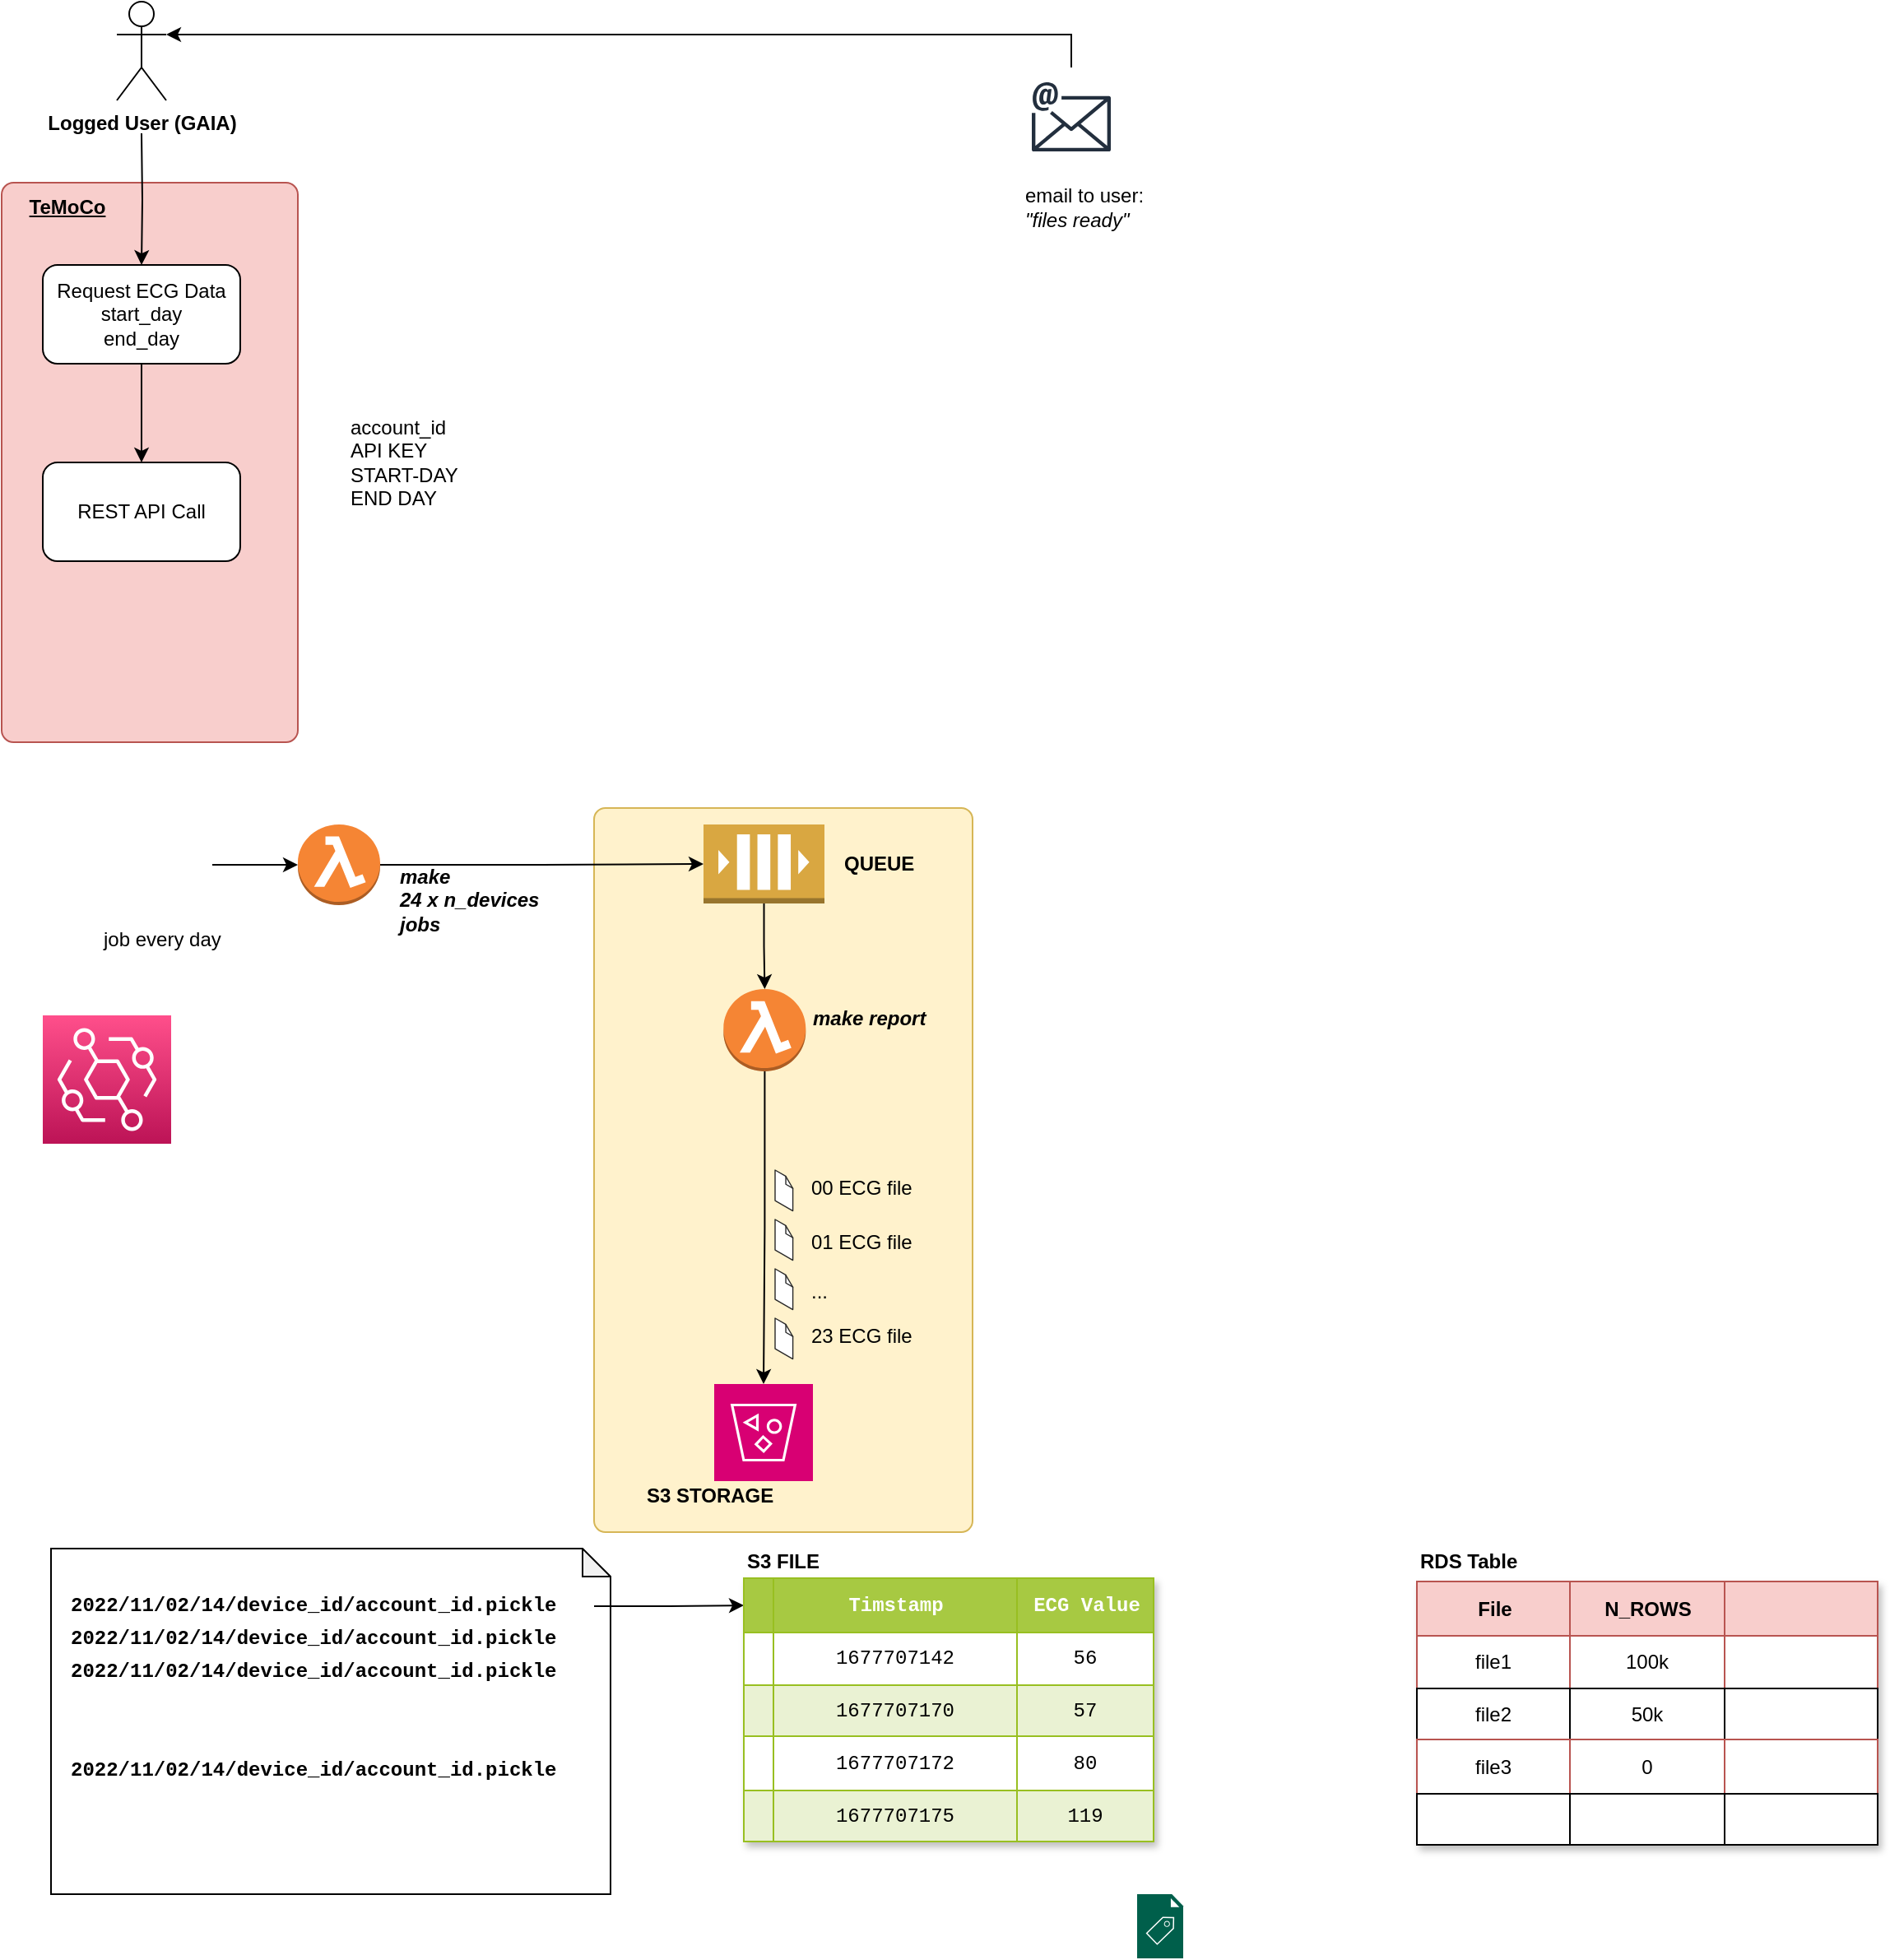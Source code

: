 <mxfile version="21.0.6" type="github" pages="2">
  <diagram name="ECG File Export" id="_yZj62N8C_kcqael2udg">
    <mxGraphModel dx="1430" dy="1926" grid="1" gridSize="10" guides="1" tooltips="1" connect="1" arrows="1" fold="1" page="1" pageScale="1" pageWidth="827" pageHeight="1169" math="0" shadow="0">
      <root>
        <mxCell id="0" />
        <mxCell id="1" parent="0" />
        <mxCell id="CSpuEk093SgQwzf7VMwj-12" value="" style="shape=note;whiteSpace=wrap;html=1;backgroundOutline=1;darkOpacity=0.05;fontFamily=Courier New;size=17;" parent="1" vertex="1">
          <mxGeometry x="30" y="870" width="340" height="210" as="geometry" />
        </mxCell>
        <mxCell id="C3bBaJy5AQeNSz8MlV_v-10" value="" style="rounded=1;whiteSpace=wrap;html=1;fillColor=#f8cecc;strokeColor=#b85450;arcSize=4;" parent="1" vertex="1">
          <mxGeometry y="40" width="180" height="340" as="geometry" />
        </mxCell>
        <mxCell id="C3bBaJy5AQeNSz8MlV_v-9" value="" style="rounded=1;whiteSpace=wrap;html=1;fillColor=#fff2cc;strokeColor=#d6b656;arcSize=3;" parent="1" vertex="1">
          <mxGeometry x="360" y="420" width="230" height="440" as="geometry" />
        </mxCell>
        <mxCell id="C3bBaJy5AQeNSz8MlV_v-6" style="edgeStyle=orthogonalEdgeStyle;rounded=0;orthogonalLoop=1;jettySize=auto;html=1;entryX=0.5;entryY=0;entryDx=0;entryDy=0;" parent="1" target="C3bBaJy5AQeNSz8MlV_v-5" edge="1">
          <mxGeometry relative="1" as="geometry">
            <mxPoint x="85" y="10" as="sourcePoint" />
          </mxGeometry>
        </mxCell>
        <mxCell id="C3bBaJy5AQeNSz8MlV_v-2" value="Logged User (GAIA)" style="shape=umlActor;verticalLabelPosition=bottom;verticalAlign=top;html=1;outlineConnect=0;fontStyle=1" parent="1" vertex="1">
          <mxGeometry x="70" y="-70" width="30" height="60" as="geometry" />
        </mxCell>
        <mxCell id="C3bBaJy5AQeNSz8MlV_v-14" style="edgeStyle=orthogonalEdgeStyle;rounded=0;orthogonalLoop=1;jettySize=auto;html=1;exitX=0.5;exitY=1;exitDx=0;exitDy=0;entryX=0.5;entryY=0;entryDx=0;entryDy=0;" parent="1" source="C3bBaJy5AQeNSz8MlV_v-5" target="C3bBaJy5AQeNSz8MlV_v-13" edge="1">
          <mxGeometry relative="1" as="geometry" />
        </mxCell>
        <mxCell id="C3bBaJy5AQeNSz8MlV_v-5" value="Request ECG Data&lt;br&gt;start_day&lt;br&gt;end_day" style="rounded=1;whiteSpace=wrap;html=1;" parent="1" vertex="1">
          <mxGeometry x="25" y="90" width="120" height="60" as="geometry" />
        </mxCell>
        <mxCell id="C3bBaJy5AQeNSz8MlV_v-11" value="TeMoCo" style="text;html=1;strokeColor=none;fillColor=none;align=center;verticalAlign=middle;whiteSpace=wrap;rounded=0;fontStyle=5" parent="1" vertex="1">
          <mxGeometry y="40" width="80" height="30" as="geometry" />
        </mxCell>
        <mxCell id="C3bBaJy5AQeNSz8MlV_v-13" value="REST API Call" style="rounded=1;whiteSpace=wrap;html=1;" parent="1" vertex="1">
          <mxGeometry x="25" y="210" width="120" height="60" as="geometry" />
        </mxCell>
        <mxCell id="C3bBaJy5AQeNSz8MlV_v-15" value="account_id&lt;br&gt;API KEY&lt;br&gt;START-DAY&lt;br&gt;END DAY" style="text;html=1;strokeColor=none;fillColor=none;align=left;verticalAlign=middle;whiteSpace=wrap;rounded=0;" parent="1" vertex="1">
          <mxGeometry x="210" y="177.5" width="90" height="65" as="geometry" />
        </mxCell>
        <mxCell id="C3bBaJy5AQeNSz8MlV_v-22" style="edgeStyle=orthogonalEdgeStyle;rounded=0;orthogonalLoop=1;jettySize=auto;html=1;" parent="1" source="ra9UnzA4Zn_O7k4LG4pP-5" target="ra9UnzA4Zn_O7k4LG4pP-6" edge="1">
          <mxGeometry relative="1" as="geometry">
            <mxPoint x="340" y="490.034" as="sourcePoint" />
          </mxGeometry>
        </mxCell>
        <mxCell id="qn0c7bilrQK2VG8PuVGu-1" style="edgeStyle=orthogonalEdgeStyle;rounded=0;orthogonalLoop=1;jettySize=auto;html=1;entryX=1;entryY=0.333;entryDx=0;entryDy=0;entryPerimeter=0;" parent="1" source="C3bBaJy5AQeNSz8MlV_v-18" target="C3bBaJy5AQeNSz8MlV_v-2" edge="1">
          <mxGeometry relative="1" as="geometry">
            <Array as="points">
              <mxPoint x="650" y="-50" />
            </Array>
          </mxGeometry>
        </mxCell>
        <mxCell id="C3bBaJy5AQeNSz8MlV_v-18" value="" style="sketch=0;outlineConnect=0;fontColor=#232F3E;gradientColor=none;strokeColor=#232F3E;fillColor=#ffffff;dashed=0;verticalLabelPosition=bottom;verticalAlign=top;align=center;html=1;fontSize=12;fontStyle=0;aspect=fixed;shape=mxgraph.aws4.resourceIcon;resIcon=mxgraph.aws4.email;" parent="1" vertex="1">
          <mxGeometry x="620" y="-30" width="60" height="60" as="geometry" />
        </mxCell>
        <mxCell id="C3bBaJy5AQeNSz8MlV_v-20" value="" style="sketch=0;pointerEvents=1;shadow=0;dashed=0;html=1;strokeColor=#A50040;fillColor=#d80073;labelPosition=center;verticalLabelPosition=bottom;verticalAlign=top;align=center;outlineConnect=0;shape=mxgraph.veeam2.s3_compatible;fontColor=#ffffff;" parent="1" vertex="1">
          <mxGeometry x="433" y="770" width="60" height="59" as="geometry" />
        </mxCell>
        <mxCell id="C3bBaJy5AQeNSz8MlV_v-23" value="QUEUE" style="text;html=1;strokeColor=none;fillColor=none;align=left;verticalAlign=middle;whiteSpace=wrap;rounded=0;fontStyle=1" parent="1" vertex="1">
          <mxGeometry x="510" y="436.5" width="40" height="35" as="geometry" />
        </mxCell>
        <mxCell id="C3bBaJy5AQeNSz8MlV_v-25" style="edgeStyle=orthogonalEdgeStyle;rounded=0;orthogonalLoop=1;jettySize=auto;html=1;" parent="1" source="ra9UnzA4Zn_O7k4LG4pP-6" target="C3bBaJy5AQeNSz8MlV_v-20" edge="1">
          <mxGeometry relative="1" as="geometry">
            <mxPoint x="460" y="630" as="sourcePoint" />
          </mxGeometry>
        </mxCell>
        <mxCell id="C3bBaJy5AQeNSz8MlV_v-29" value="" style="verticalLabelPosition=bottom;html=1;verticalAlign=top;strokeWidth=1;align=center;outlineConnect=0;dashed=0;outlineConnect=0;shape=mxgraph.aws3d.file;aspect=fixed;strokeColor=#292929;" parent="1" vertex="1">
          <mxGeometry x="470" y="640" width="10.8" height="24.76" as="geometry" />
        </mxCell>
        <mxCell id="C3bBaJy5AQeNSz8MlV_v-30" value="" style="verticalLabelPosition=bottom;html=1;verticalAlign=top;strokeWidth=1;align=center;outlineConnect=0;dashed=0;outlineConnect=0;shape=mxgraph.aws3d.file;aspect=fixed;strokeColor=#292929;" parent="1" vertex="1">
          <mxGeometry x="470" y="700" width="10.8" height="24.76" as="geometry" />
        </mxCell>
        <mxCell id="C3bBaJy5AQeNSz8MlV_v-31" value="" style="verticalLabelPosition=bottom;html=1;verticalAlign=top;strokeWidth=1;align=center;outlineConnect=0;dashed=0;outlineConnect=0;shape=mxgraph.aws3d.file;aspect=fixed;strokeColor=#292929;" parent="1" vertex="1">
          <mxGeometry x="470" y="670" width="10.8" height="24.76" as="geometry" />
        </mxCell>
        <mxCell id="C3bBaJy5AQeNSz8MlV_v-32" value="email to user: &lt;i&gt;&quot;files ready&quot;&lt;/i&gt;" style="text;html=1;strokeColor=none;fillColor=none;align=left;verticalAlign=middle;whiteSpace=wrap;rounded=0;" parent="1" vertex="1">
          <mxGeometry x="620" y="46.25" width="90" height="17.5" as="geometry" />
        </mxCell>
        <mxCell id="qn0c7bilrQK2VG8PuVGu-5" value="S3 STORAGE" style="text;html=1;strokeColor=none;fillColor=none;align=left;verticalAlign=middle;whiteSpace=wrap;rounded=0;fontStyle=1" parent="1" vertex="1">
          <mxGeometry x="390" y="820" width="90" height="35" as="geometry" />
        </mxCell>
        <mxCell id="qn0c7bilrQK2VG8PuVGu-6" value="00 ECG file" style="text;html=1;strokeColor=none;fillColor=none;align=left;verticalAlign=middle;whiteSpace=wrap;rounded=0;" parent="1" vertex="1">
          <mxGeometry x="490" y="640" width="80" height="22.5" as="geometry" />
        </mxCell>
        <mxCell id="qn0c7bilrQK2VG8PuVGu-7" value="01 ECG file" style="text;html=1;strokeColor=none;fillColor=none;align=left;verticalAlign=middle;whiteSpace=wrap;rounded=0;" parent="1" vertex="1">
          <mxGeometry x="490" y="672.26" width="80" height="22.5" as="geometry" />
        </mxCell>
        <mxCell id="qn0c7bilrQK2VG8PuVGu-8" value="..." style="text;html=1;strokeColor=none;fillColor=none;align=left;verticalAlign=middle;whiteSpace=wrap;rounded=0;" parent="1" vertex="1">
          <mxGeometry x="490" y="702.26" width="50" height="22.5" as="geometry" />
        </mxCell>
        <mxCell id="CSpuEk093SgQwzf7VMwj-53" style="edgeStyle=orthogonalEdgeStyle;rounded=0;orthogonalLoop=1;jettySize=auto;html=1;entryX=0;entryY=0.5;entryDx=0;entryDy=0;fontFamily=Courier New;" parent="1" source="CSpuEk093SgQwzf7VMwj-2" target="CSpuEk093SgQwzf7VMwj-14" edge="1">
          <mxGeometry relative="1" as="geometry" />
        </mxCell>
        <mxCell id="CSpuEk093SgQwzf7VMwj-2" value="2022/11/02/14/device_id/account_id.pickle" style="text;html=1;strokeColor=none;fillColor=none;align=left;verticalAlign=middle;whiteSpace=wrap;rounded=0;fontFamily=Courier New;fontStyle=1" parent="1" vertex="1">
          <mxGeometry x="40" y="890" width="320" height="30" as="geometry" />
        </mxCell>
        <mxCell id="CSpuEk093SgQwzf7VMwj-6" style="edgeStyle=orthogonalEdgeStyle;rounded=0;orthogonalLoop=1;jettySize=auto;html=1;" parent="1" source="CSpuEk093SgQwzf7VMwj-4" target="ra9UnzA4Zn_O7k4LG4pP-3" edge="1">
          <mxGeometry relative="1" as="geometry" />
        </mxCell>
        <mxCell id="CSpuEk093SgQwzf7VMwj-4" value="" style="shape=image;html=1;verticalAlign=top;verticalLabelPosition=bottom;labelBackgroundColor=#ffffff;imageAspect=0;aspect=fixed;image=https://cdn1.iconfinder.com/data/icons/Futurosoft%20Icons%200.5.2/128x128/apps/clock.png" parent="1" vertex="1">
          <mxGeometry x="62" y="421" width="66" height="67" as="geometry" />
        </mxCell>
        <mxCell id="CSpuEk093SgQwzf7VMwj-5" value="job every day" style="text;html=1;strokeColor=none;fillColor=none;align=left;verticalAlign=middle;whiteSpace=wrap;rounded=0;" parent="1" vertex="1">
          <mxGeometry x="60" y="489" width="80" height="22.5" as="geometry" />
        </mxCell>
        <mxCell id="CSpuEk093SgQwzf7VMwj-8" value="2022/11/02/14/device_id/account_id.pickle" style="text;html=1;strokeColor=none;fillColor=none;align=left;verticalAlign=middle;whiteSpace=wrap;rounded=0;fontFamily=Courier New;fontStyle=1" parent="1" vertex="1">
          <mxGeometry x="40" y="910" width="180" height="30" as="geometry" />
        </mxCell>
        <mxCell id="CSpuEk093SgQwzf7VMwj-9" value="2022/11/02/14/device_id/account_id.pickle" style="text;html=1;strokeColor=none;fillColor=none;align=left;verticalAlign=middle;whiteSpace=wrap;rounded=0;fontFamily=Courier New;fontStyle=1" parent="1" vertex="1">
          <mxGeometry x="40" y="930" width="320" height="30" as="geometry" />
        </mxCell>
        <mxCell id="CSpuEk093SgQwzf7VMwj-10" value="2022/11/02/14/device_id/account_id.pickle" style="text;html=1;strokeColor=none;fillColor=none;align=left;verticalAlign=middle;whiteSpace=wrap;rounded=0;fontFamily=Courier New;fontStyle=1" parent="1" vertex="1">
          <mxGeometry x="40" y="990" width="180" height="30" as="geometry" />
        </mxCell>
        <mxCell id="CSpuEk093SgQwzf7VMwj-11" value="" style="shape=image;html=1;verticalAlign=top;verticalLabelPosition=bottom;labelBackgroundColor=#ffffff;imageAspect=0;aspect=fixed;image=https://cdn4.iconfinder.com/data/icons/essential-app-1/16/dot-more-menu-hide-128.png;fontFamily=Courier New;rotation=-90;" parent="1" vertex="1">
          <mxGeometry x="110" y="960" width="20" height="20" as="geometry" />
        </mxCell>
        <mxCell id="CSpuEk093SgQwzf7VMwj-13" value="s" style="childLayout=tableLayout;recursiveResize=0;strokeColor=#98bf21;fillColor=#A7C942;shadow=1;fontFamily=Courier New;" parent="1" vertex="1">
          <mxGeometry x="451" y="888" width="249" height="160" as="geometry" />
        </mxCell>
        <mxCell id="CSpuEk093SgQwzf7VMwj-14" style="shape=tableRow;horizontal=0;startSize=0;swimlaneHead=0;swimlaneBody=0;top=0;left=0;bottom=0;right=0;dropTarget=0;collapsible=0;recursiveResize=0;expand=0;fontStyle=0;strokeColor=inherit;fillColor=#ffffff;fontFamily=Courier New;" parent="CSpuEk093SgQwzf7VMwj-13" vertex="1">
          <mxGeometry width="249" height="33" as="geometry" />
        </mxCell>
        <mxCell id="CSpuEk093SgQwzf7VMwj-15" value="" style="connectable=0;recursiveResize=0;strokeColor=inherit;fillColor=#A7C942;align=center;fontStyle=1;fontColor=#FFFFFF;html=1;fontFamily=Courier New;" parent="CSpuEk093SgQwzf7VMwj-14" vertex="1">
          <mxGeometry width="18" height="33" as="geometry">
            <mxRectangle width="18" height="33" as="alternateBounds" />
          </mxGeometry>
        </mxCell>
        <mxCell id="CSpuEk093SgQwzf7VMwj-16" value="Timstamp" style="connectable=0;recursiveResize=0;strokeColor=inherit;fillColor=#A7C942;align=center;fontStyle=1;fontColor=#FFFFFF;html=1;fontFamily=Courier New;" parent="CSpuEk093SgQwzf7VMwj-14" vertex="1">
          <mxGeometry x="18" width="148" height="33" as="geometry">
            <mxRectangle width="148" height="33" as="alternateBounds" />
          </mxGeometry>
        </mxCell>
        <mxCell id="CSpuEk093SgQwzf7VMwj-17" value="ECG Value" style="connectable=0;recursiveResize=0;strokeColor=inherit;fillColor=#A7C942;align=center;fontStyle=1;fontColor=#FFFFFF;html=1;fontFamily=Courier New;" parent="CSpuEk093SgQwzf7VMwj-14" vertex="1">
          <mxGeometry x="166" width="83" height="33" as="geometry">
            <mxRectangle width="83" height="33" as="alternateBounds" />
          </mxGeometry>
        </mxCell>
        <mxCell id="CSpuEk093SgQwzf7VMwj-18" value="" style="shape=tableRow;horizontal=0;startSize=0;swimlaneHead=0;swimlaneBody=0;top=0;left=0;bottom=0;right=0;dropTarget=0;collapsible=0;recursiveResize=0;expand=0;fontStyle=0;strokeColor=inherit;fillColor=#ffffff;fontFamily=Courier New;" parent="CSpuEk093SgQwzf7VMwj-13" vertex="1">
          <mxGeometry y="33" width="249" height="32" as="geometry" />
        </mxCell>
        <mxCell id="CSpuEk093SgQwzf7VMwj-19" value="" style="connectable=0;recursiveResize=0;strokeColor=inherit;fillColor=inherit;align=center;whiteSpace=wrap;html=1;fontFamily=Courier New;" parent="CSpuEk093SgQwzf7VMwj-18" vertex="1">
          <mxGeometry width="18" height="32" as="geometry">
            <mxRectangle width="18" height="32" as="alternateBounds" />
          </mxGeometry>
        </mxCell>
        <mxCell id="CSpuEk093SgQwzf7VMwj-20" value="1677707142" style="connectable=0;recursiveResize=0;strokeColor=inherit;fillColor=inherit;align=center;whiteSpace=wrap;html=1;fontFamily=Courier New;" parent="CSpuEk093SgQwzf7VMwj-18" vertex="1">
          <mxGeometry x="18" width="148" height="32" as="geometry">
            <mxRectangle width="148" height="32" as="alternateBounds" />
          </mxGeometry>
        </mxCell>
        <mxCell id="CSpuEk093SgQwzf7VMwj-21" value="56" style="connectable=0;recursiveResize=0;strokeColor=inherit;fillColor=inherit;align=center;whiteSpace=wrap;html=1;fontFamily=Courier New;" parent="CSpuEk093SgQwzf7VMwj-18" vertex="1">
          <mxGeometry x="166" width="83" height="32" as="geometry">
            <mxRectangle width="83" height="32" as="alternateBounds" />
          </mxGeometry>
        </mxCell>
        <mxCell id="CSpuEk093SgQwzf7VMwj-22" value="" style="shape=tableRow;horizontal=0;startSize=0;swimlaneHead=0;swimlaneBody=0;top=0;left=0;bottom=0;right=0;dropTarget=0;collapsible=0;recursiveResize=0;expand=0;fontStyle=1;strokeColor=inherit;fillColor=#EAF2D3;fontFamily=Courier New;" parent="CSpuEk093SgQwzf7VMwj-13" vertex="1">
          <mxGeometry y="65" width="249" height="31" as="geometry" />
        </mxCell>
        <mxCell id="CSpuEk093SgQwzf7VMwj-23" value="" style="connectable=0;recursiveResize=0;strokeColor=inherit;fillColor=inherit;whiteSpace=wrap;html=1;fontFamily=Courier New;" parent="CSpuEk093SgQwzf7VMwj-22" vertex="1">
          <mxGeometry width="18" height="31" as="geometry">
            <mxRectangle width="18" height="31" as="alternateBounds" />
          </mxGeometry>
        </mxCell>
        <mxCell id="CSpuEk093SgQwzf7VMwj-24" value="1677707170" style="connectable=0;recursiveResize=0;strokeColor=inherit;fillColor=inherit;whiteSpace=wrap;html=1;fontFamily=Courier New;" parent="CSpuEk093SgQwzf7VMwj-22" vertex="1">
          <mxGeometry x="18" width="148" height="31" as="geometry">
            <mxRectangle width="148" height="31" as="alternateBounds" />
          </mxGeometry>
        </mxCell>
        <mxCell id="CSpuEk093SgQwzf7VMwj-25" value="57" style="connectable=0;recursiveResize=0;strokeColor=inherit;fillColor=inherit;whiteSpace=wrap;html=1;fontFamily=Courier New;" parent="CSpuEk093SgQwzf7VMwj-22" vertex="1">
          <mxGeometry x="166" width="83" height="31" as="geometry">
            <mxRectangle width="83" height="31" as="alternateBounds" />
          </mxGeometry>
        </mxCell>
        <mxCell id="CSpuEk093SgQwzf7VMwj-26" value="" style="shape=tableRow;horizontal=0;startSize=0;swimlaneHead=0;swimlaneBody=0;top=0;left=0;bottom=0;right=0;dropTarget=0;collapsible=0;recursiveResize=0;expand=0;fontStyle=0;strokeColor=inherit;fillColor=#ffffff;fontFamily=Courier New;" parent="CSpuEk093SgQwzf7VMwj-13" vertex="1">
          <mxGeometry y="96" width="249" height="33" as="geometry" />
        </mxCell>
        <mxCell id="CSpuEk093SgQwzf7VMwj-27" value="" style="connectable=0;recursiveResize=0;strokeColor=inherit;fillColor=inherit;fontStyle=0;align=center;whiteSpace=wrap;html=1;fontFamily=Courier New;" parent="CSpuEk093SgQwzf7VMwj-26" vertex="1">
          <mxGeometry width="18" height="33" as="geometry">
            <mxRectangle width="18" height="33" as="alternateBounds" />
          </mxGeometry>
        </mxCell>
        <mxCell id="CSpuEk093SgQwzf7VMwj-28" value="1677707172" style="connectable=0;recursiveResize=0;strokeColor=inherit;fillColor=inherit;fontStyle=0;align=center;whiteSpace=wrap;html=1;fontFamily=Courier New;" parent="CSpuEk093SgQwzf7VMwj-26" vertex="1">
          <mxGeometry x="18" width="148" height="33" as="geometry">
            <mxRectangle width="148" height="33" as="alternateBounds" />
          </mxGeometry>
        </mxCell>
        <mxCell id="CSpuEk093SgQwzf7VMwj-29" value="80" style="connectable=0;recursiveResize=0;strokeColor=inherit;fillColor=inherit;fontStyle=0;align=center;whiteSpace=wrap;html=1;fontFamily=Courier New;" parent="CSpuEk093SgQwzf7VMwj-26" vertex="1">
          <mxGeometry x="166" width="83" height="33" as="geometry">
            <mxRectangle width="83" height="33" as="alternateBounds" />
          </mxGeometry>
        </mxCell>
        <mxCell id="CSpuEk093SgQwzf7VMwj-30" value="" style="shape=tableRow;horizontal=0;startSize=0;swimlaneHead=0;swimlaneBody=0;top=0;left=0;bottom=0;right=0;dropTarget=0;collapsible=0;recursiveResize=0;expand=0;fontStyle=1;strokeColor=inherit;fillColor=#EAF2D3;fontFamily=Courier New;" parent="CSpuEk093SgQwzf7VMwj-13" vertex="1">
          <mxGeometry y="129" width="249" height="31" as="geometry" />
        </mxCell>
        <mxCell id="CSpuEk093SgQwzf7VMwj-31" value="" style="connectable=0;recursiveResize=0;strokeColor=inherit;fillColor=inherit;whiteSpace=wrap;html=1;fontFamily=Courier New;" parent="CSpuEk093SgQwzf7VMwj-30" vertex="1">
          <mxGeometry width="18" height="31" as="geometry">
            <mxRectangle width="18" height="31" as="alternateBounds" />
          </mxGeometry>
        </mxCell>
        <mxCell id="CSpuEk093SgQwzf7VMwj-32" value="1677707175" style="connectable=0;recursiveResize=0;strokeColor=inherit;fillColor=inherit;whiteSpace=wrap;html=1;fontFamily=Courier New;" parent="CSpuEk093SgQwzf7VMwj-30" vertex="1">
          <mxGeometry x="18" width="148" height="31" as="geometry">
            <mxRectangle width="148" height="31" as="alternateBounds" />
          </mxGeometry>
        </mxCell>
        <mxCell id="CSpuEk093SgQwzf7VMwj-33" value="119" style="connectable=0;recursiveResize=0;strokeColor=inherit;fillColor=inherit;whiteSpace=wrap;html=1;fontFamily=Courier New;" parent="CSpuEk093SgQwzf7VMwj-30" vertex="1">
          <mxGeometry x="166" width="83" height="31" as="geometry">
            <mxRectangle width="83" height="31" as="alternateBounds" />
          </mxGeometry>
        </mxCell>
        <mxCell id="ra9UnzA4Zn_O7k4LG4pP-1" value="23 ECG file" style="text;html=1;strokeColor=none;fillColor=none;align=left;verticalAlign=middle;whiteSpace=wrap;rounded=0;" vertex="1" parent="1">
          <mxGeometry x="490" y="730" width="80" height="22.5" as="geometry" />
        </mxCell>
        <mxCell id="ra9UnzA4Zn_O7k4LG4pP-2" value="" style="verticalLabelPosition=bottom;html=1;verticalAlign=top;strokeWidth=1;align=center;outlineConnect=0;dashed=0;outlineConnect=0;shape=mxgraph.aws3d.file;aspect=fixed;strokeColor=#292929;" vertex="1" parent="1">
          <mxGeometry x="470" y="730" width="10.8" height="24.76" as="geometry" />
        </mxCell>
        <mxCell id="ra9UnzA4Zn_O7k4LG4pP-4" style="edgeStyle=orthogonalEdgeStyle;rounded=0;orthogonalLoop=1;jettySize=auto;html=1;entryX=0;entryY=0.5;entryDx=0;entryDy=0;entryPerimeter=0;" edge="1" parent="1" source="ra9UnzA4Zn_O7k4LG4pP-3" target="ra9UnzA4Zn_O7k4LG4pP-5">
          <mxGeometry relative="1" as="geometry">
            <mxPoint x="250" y="490" as="targetPoint" />
          </mxGeometry>
        </mxCell>
        <mxCell id="ra9UnzA4Zn_O7k4LG4pP-3" value="" style="outlineConnect=0;dashed=0;verticalLabelPosition=bottom;verticalAlign=top;align=center;html=1;shape=mxgraph.aws3.lambda_function;fillColor=#F58534;gradientColor=none;rotation=0;" vertex="1" parent="1">
          <mxGeometry x="180" y="430" width="50" height="49" as="geometry" />
        </mxCell>
        <mxCell id="ra9UnzA4Zn_O7k4LG4pP-5" value="" style="outlineConnect=0;dashed=0;verticalLabelPosition=bottom;verticalAlign=top;align=center;html=1;shape=mxgraph.aws3.queue;fillColor=#D9A741;gradientColor=none;" vertex="1" parent="1">
          <mxGeometry x="426.5" y="430" width="73.5" height="48" as="geometry" />
        </mxCell>
        <mxCell id="ra9UnzA4Zn_O7k4LG4pP-6" value="" style="outlineConnect=0;dashed=0;verticalLabelPosition=bottom;verticalAlign=top;align=center;html=1;shape=mxgraph.aws3.lambda_function;fillColor=#F58534;gradientColor=none;rotation=0;" vertex="1" parent="1">
          <mxGeometry x="438.65" y="530" width="50" height="50" as="geometry" />
        </mxCell>
        <mxCell id="ra9UnzA4Zn_O7k4LG4pP-7" value="make &lt;br&gt;24 x n_devices jobs" style="text;html=1;strokeColor=none;fillColor=none;align=left;verticalAlign=middle;whiteSpace=wrap;rounded=0;fontStyle=3" vertex="1" parent="1">
          <mxGeometry x="240" y="464.5" width="100" height="22.5" as="geometry" />
        </mxCell>
        <mxCell id="ra9UnzA4Zn_O7k4LG4pP-8" value="make report" style="text;html=1;strokeColor=none;fillColor=none;align=left;verticalAlign=middle;whiteSpace=wrap;rounded=0;fontStyle=3" vertex="1" parent="1">
          <mxGeometry x="490.8" y="530" width="89.2" height="35" as="geometry" />
        </mxCell>
        <mxCell id="ra9UnzA4Zn_O7k4LG4pP-12" value="S3 FILE" style="text;html=1;strokeColor=none;fillColor=none;align=left;verticalAlign=middle;whiteSpace=wrap;rounded=0;fontStyle=1" vertex="1" parent="1">
          <mxGeometry x="451" y="860" width="90" height="35" as="geometry" />
        </mxCell>
        <mxCell id="ra9UnzA4Zn_O7k4LG4pP-13" value="" style="sketch=0;points=[[0,0,0],[0.25,0,0],[0.5,0,0],[0.75,0,0],[1,0,0],[0,1,0],[0.25,1,0],[0.5,1,0],[0.75,1,0],[1,1,0],[0,0.25,0],[0,0.5,0],[0,0.75,0],[1,0.25,0],[1,0.5,0],[1,0.75,0]];outlineConnect=0;fontColor=#232F3E;gradientColor=#FF4F8B;gradientDirection=north;fillColor=#BC1356;strokeColor=#ffffff;dashed=0;verticalLabelPosition=bottom;verticalAlign=top;align=center;html=1;fontSize=12;fontStyle=0;aspect=fixed;shape=mxgraph.aws4.resourceIcon;resIcon=mxgraph.aws4.eventbridge;" vertex="1" parent="1">
          <mxGeometry x="25" y="546" width="78" height="78" as="geometry" />
        </mxCell>
        <mxCell id="ra9UnzA4Zn_O7k4LG4pP-14" value="Assets" style="childLayout=tableLayout;recursiveResize=0;strokeColor=#b85450;fillColor=#f8cecc;shadow=1;" vertex="1" parent="1">
          <mxGeometry x="860" y="890" width="280" height="160" as="geometry" />
        </mxCell>
        <mxCell id="ra9UnzA4Zn_O7k4LG4pP-15" style="shape=tableRow;horizontal=0;startSize=0;swimlaneHead=0;swimlaneBody=0;top=0;left=0;bottom=0;right=0;dropTarget=0;collapsible=0;recursiveResize=0;expand=0;fontStyle=0;strokeColor=inherit;fillColor=#ffffff;" vertex="1" parent="ra9UnzA4Zn_O7k4LG4pP-14">
          <mxGeometry width="280" height="33" as="geometry" />
        </mxCell>
        <mxCell id="ra9UnzA4Zn_O7k4LG4pP-16" value="File" style="connectable=0;recursiveResize=0;strokeColor=#b85450;fillColor=#f8cecc;align=center;fontStyle=1;html=1;" vertex="1" parent="ra9UnzA4Zn_O7k4LG4pP-15">
          <mxGeometry width="93" height="33" as="geometry">
            <mxRectangle width="93" height="33" as="alternateBounds" />
          </mxGeometry>
        </mxCell>
        <mxCell id="ra9UnzA4Zn_O7k4LG4pP-17" value="N_ROWS" style="connectable=0;recursiveResize=0;strokeColor=#b85450;fillColor=#f8cecc;align=center;fontStyle=1;html=1;" vertex="1" parent="ra9UnzA4Zn_O7k4LG4pP-15">
          <mxGeometry x="93" width="94" height="33" as="geometry">
            <mxRectangle width="94" height="33" as="alternateBounds" />
          </mxGeometry>
        </mxCell>
        <mxCell id="ra9UnzA4Zn_O7k4LG4pP-18" value="" style="connectable=0;recursiveResize=0;strokeColor=#b85450;fillColor=#f8cecc;align=center;fontStyle=1;html=1;" vertex="1" parent="ra9UnzA4Zn_O7k4LG4pP-15">
          <mxGeometry x="187" width="93" height="33" as="geometry">
            <mxRectangle width="93" height="33" as="alternateBounds" />
          </mxGeometry>
        </mxCell>
        <mxCell id="ra9UnzA4Zn_O7k4LG4pP-19" value="" style="shape=tableRow;horizontal=0;startSize=0;swimlaneHead=0;swimlaneBody=0;top=0;left=0;bottom=0;right=0;dropTarget=0;collapsible=0;recursiveResize=0;expand=0;fontStyle=0;strokeColor=inherit;fillColor=#ffffff;" vertex="1" parent="ra9UnzA4Zn_O7k4LG4pP-14">
          <mxGeometry y="33" width="280" height="32" as="geometry" />
        </mxCell>
        <mxCell id="ra9UnzA4Zn_O7k4LG4pP-20" value="file1" style="connectable=0;recursiveResize=0;strokeColor=inherit;fillColor=inherit;align=center;whiteSpace=wrap;html=1;" vertex="1" parent="ra9UnzA4Zn_O7k4LG4pP-19">
          <mxGeometry width="93" height="32" as="geometry">
            <mxRectangle width="93" height="32" as="alternateBounds" />
          </mxGeometry>
        </mxCell>
        <mxCell id="ra9UnzA4Zn_O7k4LG4pP-21" value="100k" style="connectable=0;recursiveResize=0;strokeColor=inherit;fillColor=inherit;align=center;whiteSpace=wrap;html=1;" vertex="1" parent="ra9UnzA4Zn_O7k4LG4pP-19">
          <mxGeometry x="93" width="94" height="32" as="geometry">
            <mxRectangle width="94" height="32" as="alternateBounds" />
          </mxGeometry>
        </mxCell>
        <mxCell id="ra9UnzA4Zn_O7k4LG4pP-22" value="" style="connectable=0;recursiveResize=0;strokeColor=inherit;fillColor=inherit;align=center;whiteSpace=wrap;html=1;" vertex="1" parent="ra9UnzA4Zn_O7k4LG4pP-19">
          <mxGeometry x="187" width="93" height="32" as="geometry">
            <mxRectangle width="93" height="32" as="alternateBounds" />
          </mxGeometry>
        </mxCell>
        <mxCell id="ra9UnzA4Zn_O7k4LG4pP-23" value="" style="shape=tableRow;horizontal=0;startSize=0;swimlaneHead=0;swimlaneBody=0;top=0;left=0;bottom=0;right=0;dropTarget=0;collapsible=0;recursiveResize=0;expand=0;fontStyle=1;strokeColor=inherit;fillColor=#EAF2D3;" vertex="1" parent="ra9UnzA4Zn_O7k4LG4pP-14">
          <mxGeometry y="65" width="280" height="31" as="geometry" />
        </mxCell>
        <mxCell id="ra9UnzA4Zn_O7k4LG4pP-24" value="file2" style="connectable=0;recursiveResize=0;whiteSpace=wrap;html=1;" vertex="1" parent="ra9UnzA4Zn_O7k4LG4pP-23">
          <mxGeometry width="93" height="31" as="geometry">
            <mxRectangle width="93" height="31" as="alternateBounds" />
          </mxGeometry>
        </mxCell>
        <mxCell id="ra9UnzA4Zn_O7k4LG4pP-25" value="50k" style="connectable=0;recursiveResize=0;whiteSpace=wrap;html=1;" vertex="1" parent="ra9UnzA4Zn_O7k4LG4pP-23">
          <mxGeometry x="93" width="94" height="31" as="geometry">
            <mxRectangle width="94" height="31" as="alternateBounds" />
          </mxGeometry>
        </mxCell>
        <mxCell id="ra9UnzA4Zn_O7k4LG4pP-26" value="" style="connectable=0;recursiveResize=0;whiteSpace=wrap;html=1;" vertex="1" parent="ra9UnzA4Zn_O7k4LG4pP-23">
          <mxGeometry x="187" width="93" height="31" as="geometry">
            <mxRectangle width="93" height="31" as="alternateBounds" />
          </mxGeometry>
        </mxCell>
        <mxCell id="ra9UnzA4Zn_O7k4LG4pP-27" value="" style="shape=tableRow;horizontal=0;startSize=0;swimlaneHead=0;swimlaneBody=0;top=0;left=0;bottom=0;right=0;dropTarget=0;collapsible=0;recursiveResize=0;expand=0;fontStyle=0;strokeColor=inherit;fillColor=#ffffff;" vertex="1" parent="ra9UnzA4Zn_O7k4LG4pP-14">
          <mxGeometry y="96" width="280" height="33" as="geometry" />
        </mxCell>
        <mxCell id="ra9UnzA4Zn_O7k4LG4pP-28" value="file3" style="connectable=0;recursiveResize=0;strokeColor=inherit;fillColor=inherit;fontStyle=0;align=center;whiteSpace=wrap;html=1;" vertex="1" parent="ra9UnzA4Zn_O7k4LG4pP-27">
          <mxGeometry width="93" height="33" as="geometry">
            <mxRectangle width="93" height="33" as="alternateBounds" />
          </mxGeometry>
        </mxCell>
        <mxCell id="ra9UnzA4Zn_O7k4LG4pP-29" value="0" style="connectable=0;recursiveResize=0;strokeColor=inherit;fillColor=inherit;fontStyle=0;align=center;whiteSpace=wrap;html=1;" vertex="1" parent="ra9UnzA4Zn_O7k4LG4pP-27">
          <mxGeometry x="93" width="94" height="33" as="geometry">
            <mxRectangle width="94" height="33" as="alternateBounds" />
          </mxGeometry>
        </mxCell>
        <mxCell id="ra9UnzA4Zn_O7k4LG4pP-30" value="" style="connectable=0;recursiveResize=0;strokeColor=inherit;fillColor=inherit;fontStyle=0;align=center;whiteSpace=wrap;html=1;" vertex="1" parent="ra9UnzA4Zn_O7k4LG4pP-27">
          <mxGeometry x="187" width="93" height="33" as="geometry">
            <mxRectangle width="93" height="33" as="alternateBounds" />
          </mxGeometry>
        </mxCell>
        <mxCell id="ra9UnzA4Zn_O7k4LG4pP-31" value="" style="shape=tableRow;horizontal=0;startSize=0;swimlaneHead=0;swimlaneBody=0;top=0;left=0;bottom=0;right=0;dropTarget=0;collapsible=0;recursiveResize=0;expand=0;fontStyle=1;strokeColor=inherit;fillColor=#EAF2D3;" vertex="1" parent="ra9UnzA4Zn_O7k4LG4pP-14">
          <mxGeometry y="129" width="280" height="31" as="geometry" />
        </mxCell>
        <mxCell id="ra9UnzA4Zn_O7k4LG4pP-32" value="" style="connectable=0;recursiveResize=0;whiteSpace=wrap;html=1;" vertex="1" parent="ra9UnzA4Zn_O7k4LG4pP-31">
          <mxGeometry width="93" height="31" as="geometry">
            <mxRectangle width="93" height="31" as="alternateBounds" />
          </mxGeometry>
        </mxCell>
        <mxCell id="ra9UnzA4Zn_O7k4LG4pP-33" value="" style="connectable=0;recursiveResize=0;whiteSpace=wrap;html=1;" vertex="1" parent="ra9UnzA4Zn_O7k4LG4pP-31">
          <mxGeometry x="93" width="94" height="31" as="geometry">
            <mxRectangle width="94" height="31" as="alternateBounds" />
          </mxGeometry>
        </mxCell>
        <mxCell id="ra9UnzA4Zn_O7k4LG4pP-34" value="" style="connectable=0;recursiveResize=0;whiteSpace=wrap;html=1;" vertex="1" parent="ra9UnzA4Zn_O7k4LG4pP-31">
          <mxGeometry x="187" width="93" height="31" as="geometry">
            <mxRectangle width="93" height="31" as="alternateBounds" />
          </mxGeometry>
        </mxCell>
        <mxCell id="ra9UnzA4Zn_O7k4LG4pP-35" value="RDS Table" style="text;html=1;strokeColor=none;fillColor=none;align=left;verticalAlign=middle;whiteSpace=wrap;rounded=0;fontStyle=1" vertex="1" parent="1">
          <mxGeometry x="860" y="860" width="90" height="35" as="geometry" />
        </mxCell>
        <mxCell id="ra9UnzA4Zn_O7k4LG4pP-36" value="" style="sketch=0;pointerEvents=1;shadow=0;dashed=0;html=1;strokeColor=none;fillColor=#005F4B;labelPosition=center;verticalLabelPosition=bottom;verticalAlign=top;align=center;outlineConnect=0;shape=mxgraph.veeam2.metadata_file;" vertex="1" parent="1">
          <mxGeometry x="690" y="1080" width="28.0" height="39" as="geometry" />
        </mxCell>
      </root>
    </mxGraphModel>
  </diagram>
  <diagram id="HA1JOThY25iEjbWYWhrd" name="Pagina-2">
    <mxGraphModel dx="714" dy="494" grid="1" gridSize="10" guides="1" tooltips="1" connect="1" arrows="1" fold="1" page="1" pageScale="1" pageWidth="827" pageHeight="1169" math="0" shadow="0">
      <root>
        <mxCell id="0" />
        <mxCell id="1" parent="0" />
      </root>
    </mxGraphModel>
  </diagram>
</mxfile>
